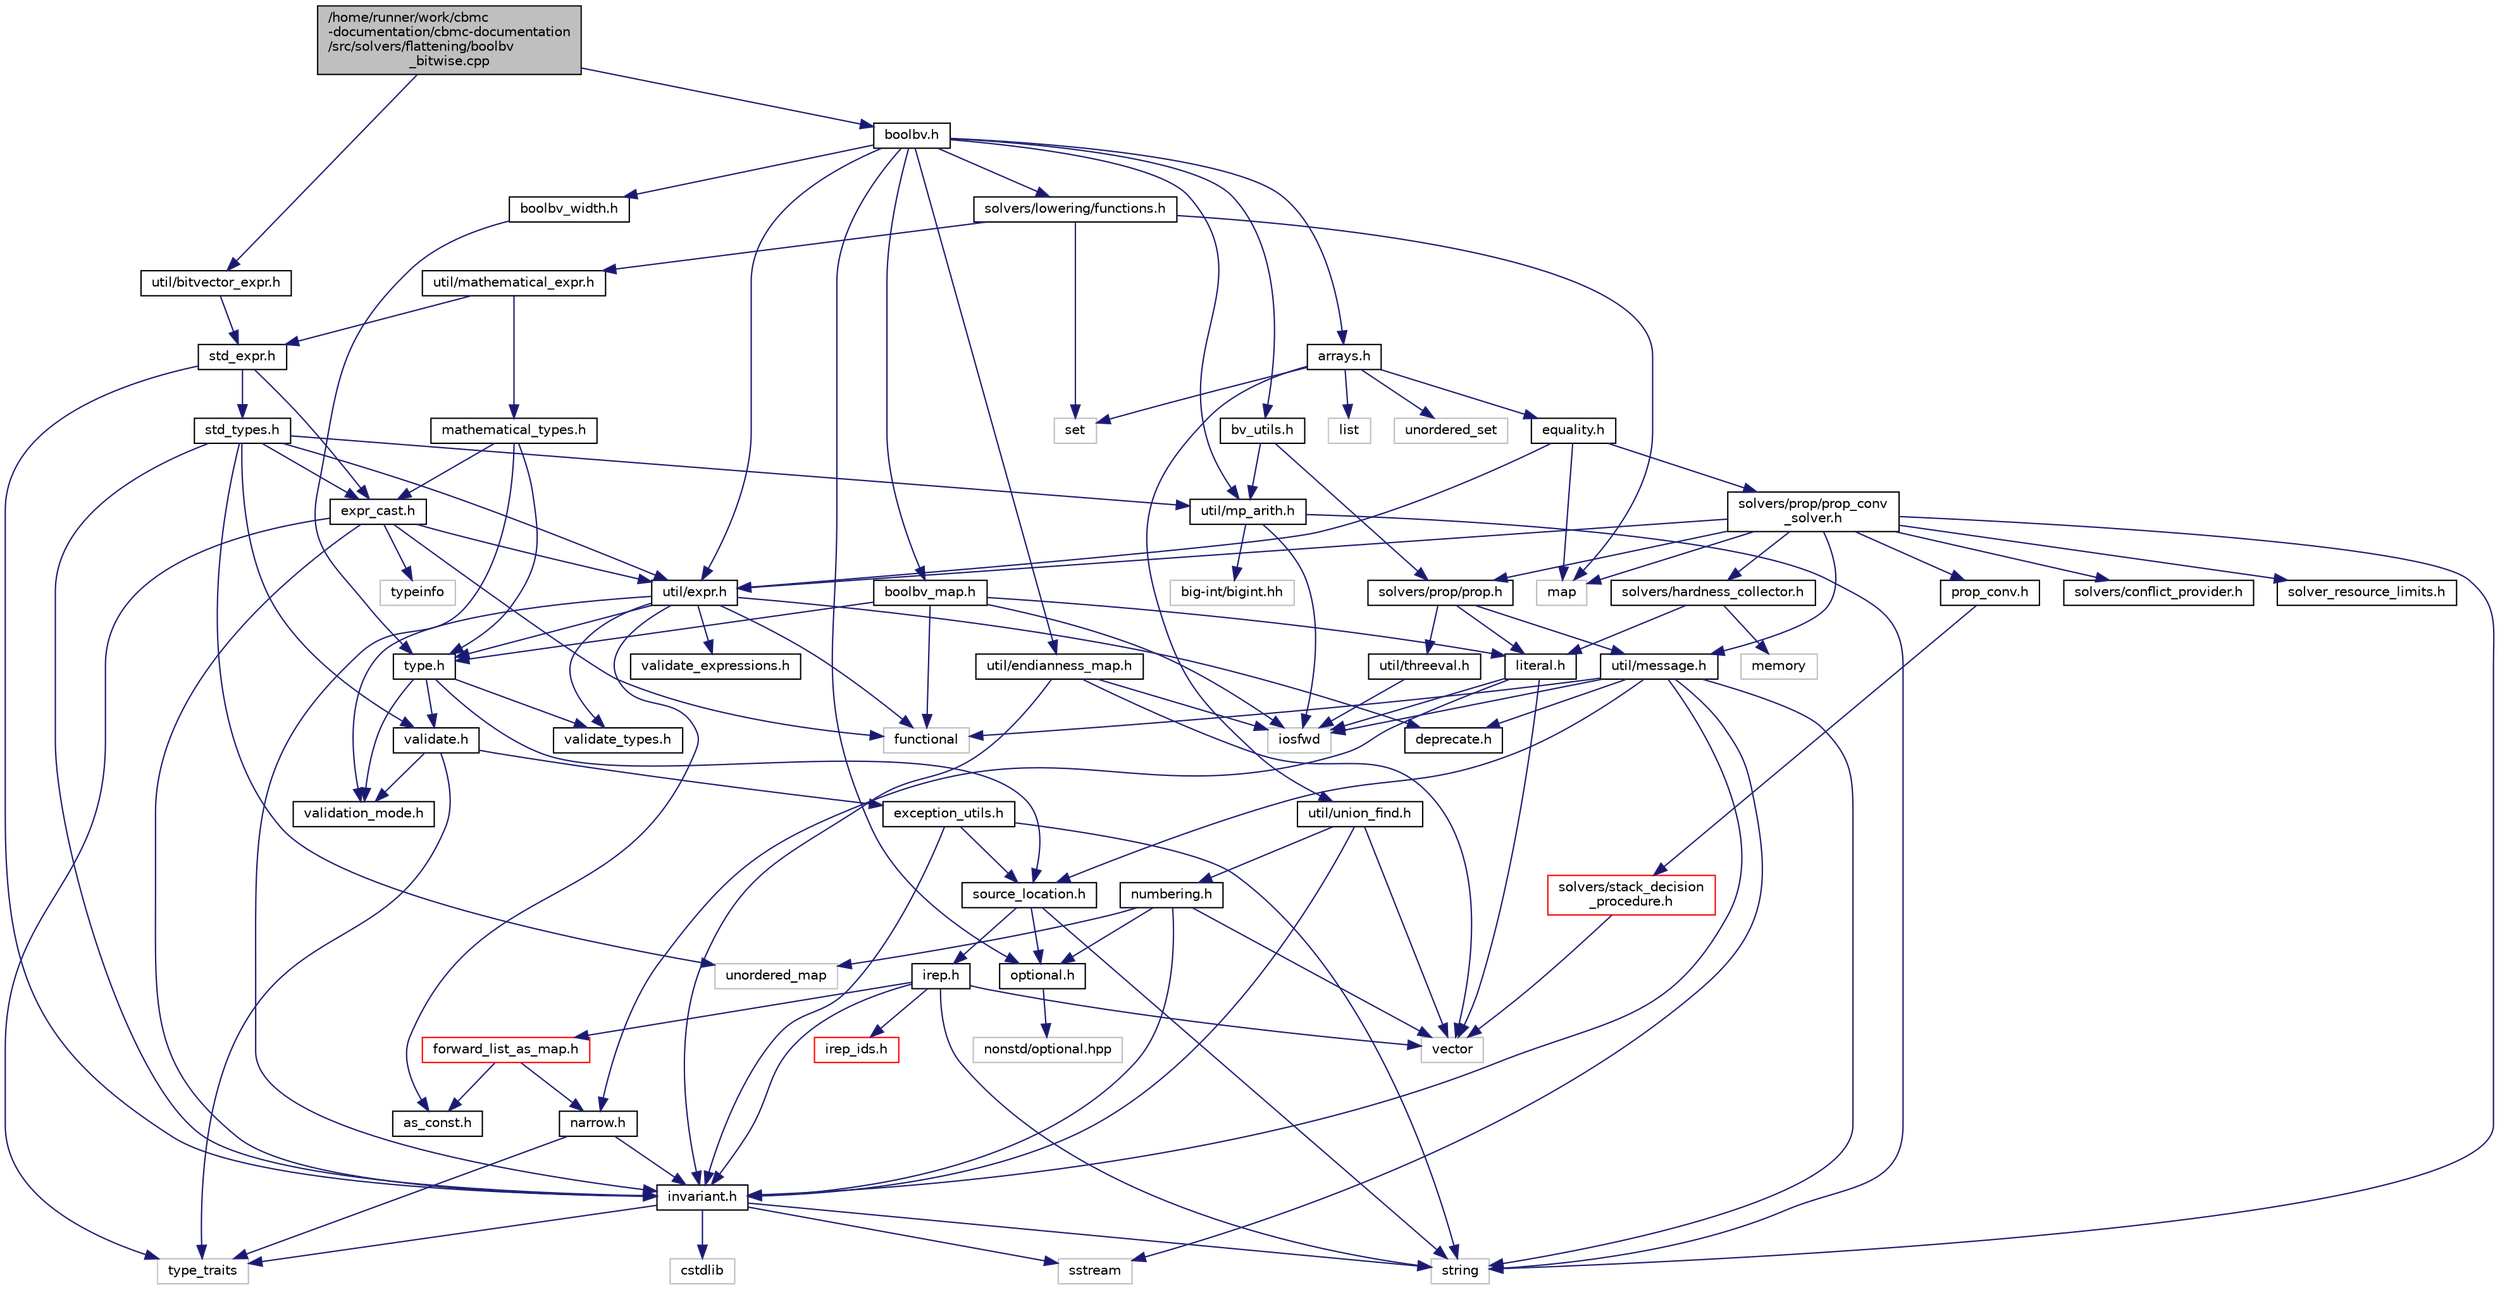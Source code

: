 digraph "/home/runner/work/cbmc-documentation/cbmc-documentation/src/solvers/flattening/boolbv_bitwise.cpp"
{
 // LATEX_PDF_SIZE
  bgcolor="transparent";
  edge [fontname="Helvetica",fontsize="10",labelfontname="Helvetica",labelfontsize="10"];
  node [fontname="Helvetica",fontsize="10",shape=record];
  Node1 [label="/home/runner/work/cbmc\l-documentation/cbmc-documentation\l/src/solvers/flattening/boolbv\l_bitwise.cpp",height=0.2,width=0.4,color="black", fillcolor="grey75", style="filled", fontcolor="black",tooltip=" "];
  Node1 -> Node2 [color="midnightblue",fontsize="10",style="solid",fontname="Helvetica"];
  Node2 [label="boolbv.h",height=0.2,width=0.4,color="black",URL="$boolbv_8h.html",tooltip=" "];
  Node2 -> Node3 [color="midnightblue",fontsize="10",style="solid",fontname="Helvetica"];
  Node3 [label="util/endianness_map.h",height=0.2,width=0.4,color="black",URL="$endianness__map_8h.html",tooltip=" "];
  Node3 -> Node4 [color="midnightblue",fontsize="10",style="solid",fontname="Helvetica"];
  Node4 [label="iosfwd",height=0.2,width=0.4,color="grey75",tooltip=" "];
  Node3 -> Node5 [color="midnightblue",fontsize="10",style="solid",fontname="Helvetica"];
  Node5 [label="vector",height=0.2,width=0.4,color="grey75",tooltip=" "];
  Node3 -> Node6 [color="midnightblue",fontsize="10",style="solid",fontname="Helvetica"];
  Node6 [label="invariant.h",height=0.2,width=0.4,color="black",URL="$src_2util_2invariant_8h.html",tooltip=" "];
  Node6 -> Node7 [color="midnightblue",fontsize="10",style="solid",fontname="Helvetica"];
  Node7 [label="cstdlib",height=0.2,width=0.4,color="grey75",tooltip=" "];
  Node6 -> Node8 [color="midnightblue",fontsize="10",style="solid",fontname="Helvetica"];
  Node8 [label="sstream",height=0.2,width=0.4,color="grey75",tooltip=" "];
  Node6 -> Node9 [color="midnightblue",fontsize="10",style="solid",fontname="Helvetica"];
  Node9 [label="string",height=0.2,width=0.4,color="grey75",tooltip=" "];
  Node6 -> Node10 [color="midnightblue",fontsize="10",style="solid",fontname="Helvetica"];
  Node10 [label="type_traits",height=0.2,width=0.4,color="grey75",tooltip=" "];
  Node2 -> Node11 [color="midnightblue",fontsize="10",style="solid",fontname="Helvetica"];
  Node11 [label="util/expr.h",height=0.2,width=0.4,color="black",URL="$expr_8h.html",tooltip=" "];
  Node11 -> Node12 [color="midnightblue",fontsize="10",style="solid",fontname="Helvetica"];
  Node12 [label="as_const.h",height=0.2,width=0.4,color="black",URL="$as__const_8h.html",tooltip=" "];
  Node11 -> Node13 [color="midnightblue",fontsize="10",style="solid",fontname="Helvetica"];
  Node13 [label="deprecate.h",height=0.2,width=0.4,color="black",URL="$deprecate_8h.html",tooltip=" "];
  Node11 -> Node14 [color="midnightblue",fontsize="10",style="solid",fontname="Helvetica"];
  Node14 [label="type.h",height=0.2,width=0.4,color="black",URL="$type_8h.html",tooltip=" "];
  Node14 -> Node15 [color="midnightblue",fontsize="10",style="solid",fontname="Helvetica"];
  Node15 [label="source_location.h",height=0.2,width=0.4,color="black",URL="$source__location_8h.html",tooltip=" "];
  Node15 -> Node16 [color="midnightblue",fontsize="10",style="solid",fontname="Helvetica"];
  Node16 [label="irep.h",height=0.2,width=0.4,color="black",URL="$irep_8h.html",tooltip=" "];
  Node16 -> Node9 [color="midnightblue",fontsize="10",style="solid",fontname="Helvetica"];
  Node16 -> Node5 [color="midnightblue",fontsize="10",style="solid",fontname="Helvetica"];
  Node16 -> Node6 [color="midnightblue",fontsize="10",style="solid",fontname="Helvetica"];
  Node16 -> Node17 [color="midnightblue",fontsize="10",style="solid",fontname="Helvetica"];
  Node17 [label="irep_ids.h",height=0.2,width=0.4,color="red",URL="$irep__ids_8h.html",tooltip=" "];
  Node16 -> Node27 [color="midnightblue",fontsize="10",style="solid",fontname="Helvetica"];
  Node27 [label="forward_list_as_map.h",height=0.2,width=0.4,color="red",URL="$forward__list__as__map_8h.html",tooltip=" "];
  Node27 -> Node12 [color="midnightblue",fontsize="10",style="solid",fontname="Helvetica"];
  Node27 -> Node30 [color="midnightblue",fontsize="10",style="solid",fontname="Helvetica"];
  Node30 [label="narrow.h",height=0.2,width=0.4,color="black",URL="$narrow_8h.html",tooltip=" "];
  Node30 -> Node10 [color="midnightblue",fontsize="10",style="solid",fontname="Helvetica"];
  Node30 -> Node6 [color="midnightblue",fontsize="10",style="solid",fontname="Helvetica"];
  Node15 -> Node31 [color="midnightblue",fontsize="10",style="solid",fontname="Helvetica"];
  Node31 [label="optional.h",height=0.2,width=0.4,color="black",URL="$optional_8h.html",tooltip=" "];
  Node31 -> Node32 [color="midnightblue",fontsize="10",style="solid",fontname="Helvetica"];
  Node32 [label="nonstd/optional.hpp",height=0.2,width=0.4,color="grey75",tooltip=" "];
  Node15 -> Node9 [color="midnightblue",fontsize="10",style="solid",fontname="Helvetica"];
  Node14 -> Node33 [color="midnightblue",fontsize="10",style="solid",fontname="Helvetica"];
  Node33 [label="validate.h",height=0.2,width=0.4,color="black",URL="$validate_8h.html",tooltip=" "];
  Node33 -> Node10 [color="midnightblue",fontsize="10",style="solid",fontname="Helvetica"];
  Node33 -> Node34 [color="midnightblue",fontsize="10",style="solid",fontname="Helvetica"];
  Node34 [label="exception_utils.h",height=0.2,width=0.4,color="black",URL="$exception__utils_8h.html",tooltip=" "];
  Node34 -> Node9 [color="midnightblue",fontsize="10",style="solid",fontname="Helvetica"];
  Node34 -> Node6 [color="midnightblue",fontsize="10",style="solid",fontname="Helvetica"];
  Node34 -> Node15 [color="midnightblue",fontsize="10",style="solid",fontname="Helvetica"];
  Node33 -> Node35 [color="midnightblue",fontsize="10",style="solid",fontname="Helvetica"];
  Node35 [label="validation_mode.h",height=0.2,width=0.4,color="black",URL="$validation__mode_8h.html",tooltip=" "];
  Node14 -> Node36 [color="midnightblue",fontsize="10",style="solid",fontname="Helvetica"];
  Node36 [label="validate_types.h",height=0.2,width=0.4,color="black",URL="$validate__types_8h.html",tooltip=" "];
  Node14 -> Node35 [color="midnightblue",fontsize="10",style="solid",fontname="Helvetica"];
  Node11 -> Node37 [color="midnightblue",fontsize="10",style="solid",fontname="Helvetica"];
  Node37 [label="validate_expressions.h",height=0.2,width=0.4,color="black",URL="$validate__expressions_8h.html",tooltip=" "];
  Node11 -> Node36 [color="midnightblue",fontsize="10",style="solid",fontname="Helvetica"];
  Node11 -> Node35 [color="midnightblue",fontsize="10",style="solid",fontname="Helvetica"];
  Node11 -> Node38 [color="midnightblue",fontsize="10",style="solid",fontname="Helvetica"];
  Node38 [label="functional",height=0.2,width=0.4,color="grey75",tooltip=" "];
  Node2 -> Node39 [color="midnightblue",fontsize="10",style="solid",fontname="Helvetica"];
  Node39 [label="util/mp_arith.h",height=0.2,width=0.4,color="black",URL="$mp__arith_8h.html",tooltip=" "];
  Node39 -> Node4 [color="midnightblue",fontsize="10",style="solid",fontname="Helvetica"];
  Node39 -> Node9 [color="midnightblue",fontsize="10",style="solid",fontname="Helvetica"];
  Node39 -> Node40 [color="midnightblue",fontsize="10",style="solid",fontname="Helvetica"];
  Node40 [label="big-int/bigint.hh",height=0.2,width=0.4,color="grey75",tooltip=" "];
  Node2 -> Node31 [color="midnightblue",fontsize="10",style="solid",fontname="Helvetica"];
  Node2 -> Node41 [color="midnightblue",fontsize="10",style="solid",fontname="Helvetica"];
  Node41 [label="solvers/lowering/functions.h",height=0.2,width=0.4,color="black",URL="$functions_8h.html",tooltip=" "];
  Node41 -> Node42 [color="midnightblue",fontsize="10",style="solid",fontname="Helvetica"];
  Node42 [label="map",height=0.2,width=0.4,color="grey75",tooltip=" "];
  Node41 -> Node43 [color="midnightblue",fontsize="10",style="solid",fontname="Helvetica"];
  Node43 [label="set",height=0.2,width=0.4,color="grey75",tooltip=" "];
  Node41 -> Node44 [color="midnightblue",fontsize="10",style="solid",fontname="Helvetica"];
  Node44 [label="util/mathematical_expr.h",height=0.2,width=0.4,color="black",URL="$mathematical__expr_8h.html",tooltip=" "];
  Node44 -> Node45 [color="midnightblue",fontsize="10",style="solid",fontname="Helvetica"];
  Node45 [label="mathematical_types.h",height=0.2,width=0.4,color="black",URL="$mathematical__types_8h.html",tooltip=" "];
  Node45 -> Node46 [color="midnightblue",fontsize="10",style="solid",fontname="Helvetica"];
  Node46 [label="expr_cast.h",height=0.2,width=0.4,color="black",URL="$expr__cast_8h.html",tooltip="Templated functions to cast to specific exprt-derived classes."];
  Node46 -> Node47 [color="midnightblue",fontsize="10",style="solid",fontname="Helvetica"];
  Node47 [label="typeinfo",height=0.2,width=0.4,color="grey75",tooltip=" "];
  Node46 -> Node10 [color="midnightblue",fontsize="10",style="solid",fontname="Helvetica"];
  Node46 -> Node38 [color="midnightblue",fontsize="10",style="solid",fontname="Helvetica"];
  Node46 -> Node6 [color="midnightblue",fontsize="10",style="solid",fontname="Helvetica"];
  Node46 -> Node11 [color="midnightblue",fontsize="10",style="solid",fontname="Helvetica"];
  Node45 -> Node6 [color="midnightblue",fontsize="10",style="solid",fontname="Helvetica"];
  Node45 -> Node14 [color="midnightblue",fontsize="10",style="solid",fontname="Helvetica"];
  Node44 -> Node48 [color="midnightblue",fontsize="10",style="solid",fontname="Helvetica"];
  Node48 [label="std_expr.h",height=0.2,width=0.4,color="black",URL="$std__expr_8h.html",tooltip=" "];
  Node48 -> Node46 [color="midnightblue",fontsize="10",style="solid",fontname="Helvetica"];
  Node48 -> Node6 [color="midnightblue",fontsize="10",style="solid",fontname="Helvetica"];
  Node48 -> Node49 [color="midnightblue",fontsize="10",style="solid",fontname="Helvetica"];
  Node49 [label="std_types.h",height=0.2,width=0.4,color="black",URL="$std__types_8h.html",tooltip=" "];
  Node49 -> Node11 [color="midnightblue",fontsize="10",style="solid",fontname="Helvetica"];
  Node49 -> Node46 [color="midnightblue",fontsize="10",style="solid",fontname="Helvetica"];
  Node49 -> Node6 [color="midnightblue",fontsize="10",style="solid",fontname="Helvetica"];
  Node49 -> Node39 [color="midnightblue",fontsize="10",style="solid",fontname="Helvetica"];
  Node49 -> Node33 [color="midnightblue",fontsize="10",style="solid",fontname="Helvetica"];
  Node49 -> Node23 [color="midnightblue",fontsize="10",style="solid",fontname="Helvetica"];
  Node23 [label="unordered_map",height=0.2,width=0.4,color="grey75",tooltip=" "];
  Node2 -> Node50 [color="midnightblue",fontsize="10",style="solid",fontname="Helvetica"];
  Node50 [label="bv_utils.h",height=0.2,width=0.4,color="black",URL="$bv__utils_8h.html",tooltip=" "];
  Node50 -> Node39 [color="midnightblue",fontsize="10",style="solid",fontname="Helvetica"];
  Node50 -> Node51 [color="midnightblue",fontsize="10",style="solid",fontname="Helvetica"];
  Node51 [label="solvers/prop/prop.h",height=0.2,width=0.4,color="black",URL="$prop_8h.html",tooltip=" "];
  Node51 -> Node52 [color="midnightblue",fontsize="10",style="solid",fontname="Helvetica"];
  Node52 [label="util/message.h",height=0.2,width=0.4,color="black",URL="$src_2util_2message_8h.html",tooltip=" "];
  Node52 -> Node38 [color="midnightblue",fontsize="10",style="solid",fontname="Helvetica"];
  Node52 -> Node4 [color="midnightblue",fontsize="10",style="solid",fontname="Helvetica"];
  Node52 -> Node8 [color="midnightblue",fontsize="10",style="solid",fontname="Helvetica"];
  Node52 -> Node9 [color="midnightblue",fontsize="10",style="solid",fontname="Helvetica"];
  Node52 -> Node13 [color="midnightblue",fontsize="10",style="solid",fontname="Helvetica"];
  Node52 -> Node6 [color="midnightblue",fontsize="10",style="solid",fontname="Helvetica"];
  Node52 -> Node15 [color="midnightblue",fontsize="10",style="solid",fontname="Helvetica"];
  Node51 -> Node53 [color="midnightblue",fontsize="10",style="solid",fontname="Helvetica"];
  Node53 [label="util/threeval.h",height=0.2,width=0.4,color="black",URL="$threeval_8h.html",tooltip=" "];
  Node53 -> Node4 [color="midnightblue",fontsize="10",style="solid",fontname="Helvetica"];
  Node51 -> Node54 [color="midnightblue",fontsize="10",style="solid",fontname="Helvetica"];
  Node54 [label="literal.h",height=0.2,width=0.4,color="black",URL="$literal_8h.html",tooltip=" "];
  Node54 -> Node4 [color="midnightblue",fontsize="10",style="solid",fontname="Helvetica"];
  Node54 -> Node30 [color="midnightblue",fontsize="10",style="solid",fontname="Helvetica"];
  Node54 -> Node5 [color="midnightblue",fontsize="10",style="solid",fontname="Helvetica"];
  Node2 -> Node55 [color="midnightblue",fontsize="10",style="solid",fontname="Helvetica"];
  Node55 [label="boolbv_width.h",height=0.2,width=0.4,color="black",URL="$boolbv__width_8h.html",tooltip=" "];
  Node55 -> Node14 [color="midnightblue",fontsize="10",style="solid",fontname="Helvetica"];
  Node2 -> Node56 [color="midnightblue",fontsize="10",style="solid",fontname="Helvetica"];
  Node56 [label="boolbv_map.h",height=0.2,width=0.4,color="black",URL="$boolbv__map_8h.html",tooltip=" "];
  Node56 -> Node14 [color="midnightblue",fontsize="10",style="solid",fontname="Helvetica"];
  Node56 -> Node54 [color="midnightblue",fontsize="10",style="solid",fontname="Helvetica"];
  Node56 -> Node38 [color="midnightblue",fontsize="10",style="solid",fontname="Helvetica"];
  Node56 -> Node4 [color="midnightblue",fontsize="10",style="solid",fontname="Helvetica"];
  Node2 -> Node57 [color="midnightblue",fontsize="10",style="solid",fontname="Helvetica"];
  Node57 [label="arrays.h",height=0.2,width=0.4,color="black",URL="$arrays_8h.html",tooltip=" "];
  Node57 -> Node22 [color="midnightblue",fontsize="10",style="solid",fontname="Helvetica"];
  Node22 [label="list",height=0.2,width=0.4,color="grey75",tooltip=" "];
  Node57 -> Node43 [color="midnightblue",fontsize="10",style="solid",fontname="Helvetica"];
  Node57 -> Node58 [color="midnightblue",fontsize="10",style="solid",fontname="Helvetica"];
  Node58 [label="unordered_set",height=0.2,width=0.4,color="grey75",tooltip=" "];
  Node57 -> Node59 [color="midnightblue",fontsize="10",style="solid",fontname="Helvetica"];
  Node59 [label="util/union_find.h",height=0.2,width=0.4,color="black",URL="$union__find_8h.html",tooltip=" "];
  Node59 -> Node5 [color="midnightblue",fontsize="10",style="solid",fontname="Helvetica"];
  Node59 -> Node6 [color="midnightblue",fontsize="10",style="solid",fontname="Helvetica"];
  Node59 -> Node60 [color="midnightblue",fontsize="10",style="solid",fontname="Helvetica"];
  Node60 [label="numbering.h",height=0.2,width=0.4,color="black",URL="$numbering_8h.html",tooltip=" "];
  Node60 -> Node23 [color="midnightblue",fontsize="10",style="solid",fontname="Helvetica"];
  Node60 -> Node5 [color="midnightblue",fontsize="10",style="solid",fontname="Helvetica"];
  Node60 -> Node6 [color="midnightblue",fontsize="10",style="solid",fontname="Helvetica"];
  Node60 -> Node31 [color="midnightblue",fontsize="10",style="solid",fontname="Helvetica"];
  Node57 -> Node61 [color="midnightblue",fontsize="10",style="solid",fontname="Helvetica"];
  Node61 [label="equality.h",height=0.2,width=0.4,color="black",URL="$equality_8h.html",tooltip=" "];
  Node61 -> Node42 [color="midnightblue",fontsize="10",style="solid",fontname="Helvetica"];
  Node61 -> Node11 [color="midnightblue",fontsize="10",style="solid",fontname="Helvetica"];
  Node61 -> Node62 [color="midnightblue",fontsize="10",style="solid",fontname="Helvetica"];
  Node62 [label="solvers/prop/prop_conv\l_solver.h",height=0.2,width=0.4,color="black",URL="$prop__conv__solver_8h.html",tooltip=" "];
  Node62 -> Node42 [color="midnightblue",fontsize="10",style="solid",fontname="Helvetica"];
  Node62 -> Node9 [color="midnightblue",fontsize="10",style="solid",fontname="Helvetica"];
  Node62 -> Node11 [color="midnightblue",fontsize="10",style="solid",fontname="Helvetica"];
  Node62 -> Node52 [color="midnightblue",fontsize="10",style="solid",fontname="Helvetica"];
  Node62 -> Node63 [color="midnightblue",fontsize="10",style="solid",fontname="Helvetica"];
  Node63 [label="solvers/conflict_provider.h",height=0.2,width=0.4,color="black",URL="$conflict__provider_8h.html",tooltip=" "];
  Node62 -> Node64 [color="midnightblue",fontsize="10",style="solid",fontname="Helvetica"];
  Node64 [label="solvers/hardness_collector.h",height=0.2,width=0.4,color="black",URL="$hardness__collector_8h.html",tooltip=" "];
  Node64 -> Node54 [color="midnightblue",fontsize="10",style="solid",fontname="Helvetica"];
  Node64 -> Node65 [color="midnightblue",fontsize="10",style="solid",fontname="Helvetica"];
  Node65 [label="memory",height=0.2,width=0.4,color="grey75",tooltip=" "];
  Node62 -> Node51 [color="midnightblue",fontsize="10",style="solid",fontname="Helvetica"];
  Node62 -> Node66 [color="midnightblue",fontsize="10",style="solid",fontname="Helvetica"];
  Node66 [label="prop_conv.h",height=0.2,width=0.4,color="black",URL="$prop__conv_8h.html",tooltip=" "];
  Node66 -> Node67 [color="midnightblue",fontsize="10",style="solid",fontname="Helvetica"];
  Node67 [label="solvers/stack_decision\l_procedure.h",height=0.2,width=0.4,color="red",URL="$stack__decision__procedure_8h.html",tooltip=" "];
  Node67 -> Node5 [color="midnightblue",fontsize="10",style="solid",fontname="Helvetica"];
  Node62 -> Node69 [color="midnightblue",fontsize="10",style="solid",fontname="Helvetica"];
  Node69 [label="solver_resource_limits.h",height=0.2,width=0.4,color="black",URL="$solver__resource__limits_8h.html",tooltip=" "];
  Node1 -> Node70 [color="midnightblue",fontsize="10",style="solid",fontname="Helvetica"];
  Node70 [label="util/bitvector_expr.h",height=0.2,width=0.4,color="black",URL="$bitvector__expr_8h.html",tooltip=" "];
  Node70 -> Node48 [color="midnightblue",fontsize="10",style="solid",fontname="Helvetica"];
}
